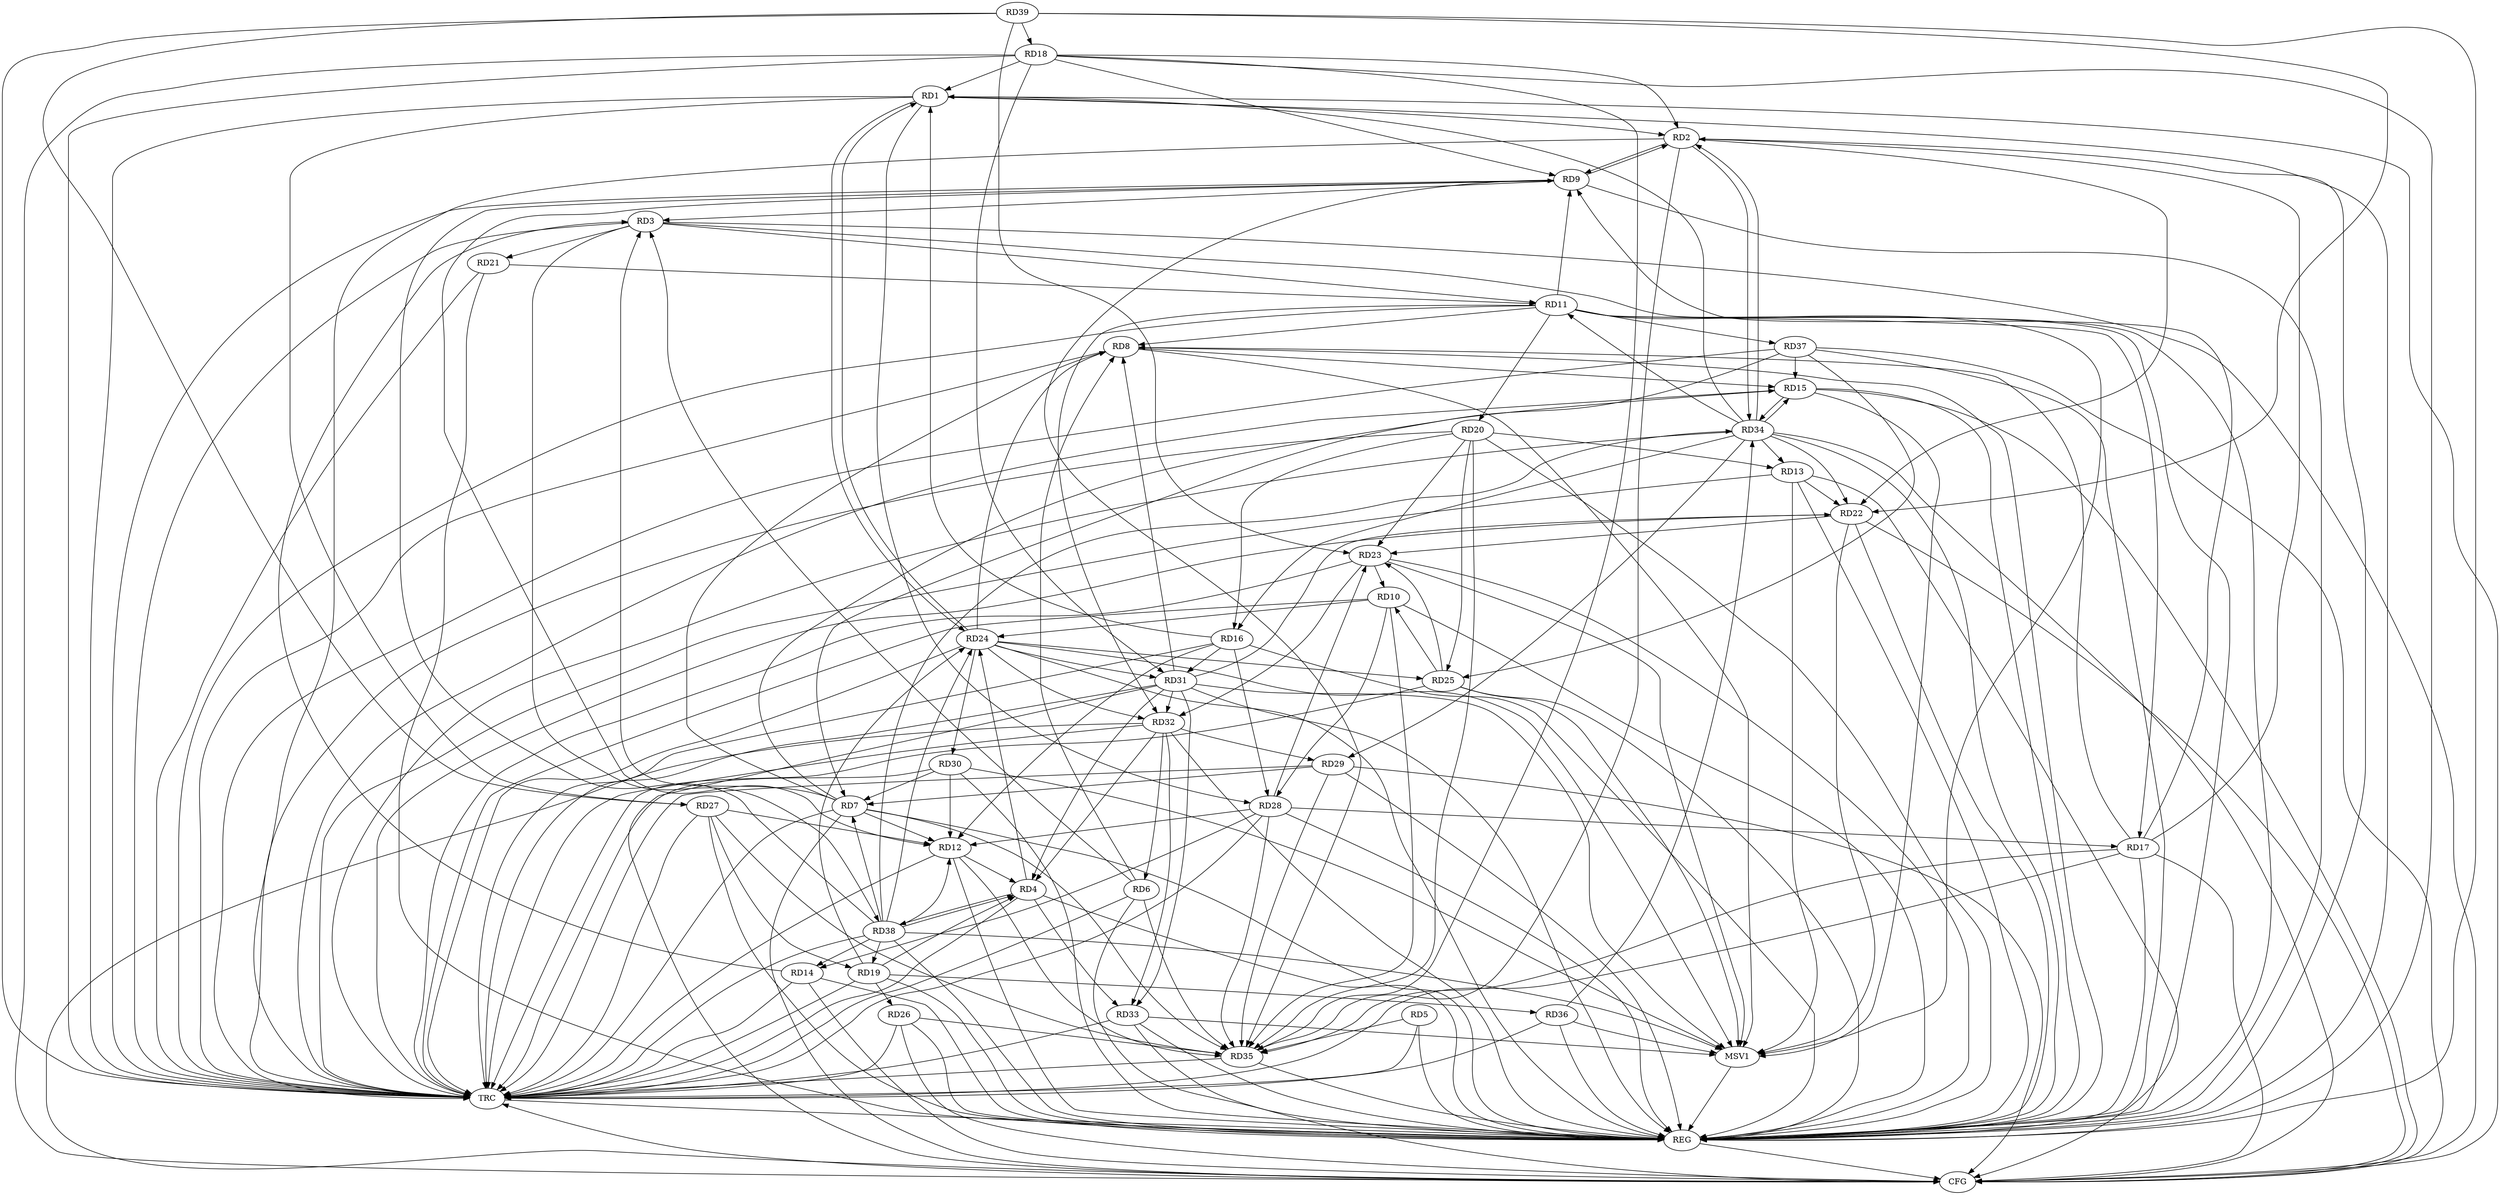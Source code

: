 strict digraph G {
  RD1 [ label="RD1" ];
  RD2 [ label="RD2" ];
  RD3 [ label="RD3" ];
  RD4 [ label="RD4" ];
  RD5 [ label="RD5" ];
  RD6 [ label="RD6" ];
  RD7 [ label="RD7" ];
  RD8 [ label="RD8" ];
  RD9 [ label="RD9" ];
  RD10 [ label="RD10" ];
  RD11 [ label="RD11" ];
  RD12 [ label="RD12" ];
  RD13 [ label="RD13" ];
  RD14 [ label="RD14" ];
  RD15 [ label="RD15" ];
  RD16 [ label="RD16" ];
  RD17 [ label="RD17" ];
  RD18 [ label="RD18" ];
  RD19 [ label="RD19" ];
  RD20 [ label="RD20" ];
  RD21 [ label="RD21" ];
  RD22 [ label="RD22" ];
  RD23 [ label="RD23" ];
  RD24 [ label="RD24" ];
  RD25 [ label="RD25" ];
  RD26 [ label="RD26" ];
  RD27 [ label="RD27" ];
  RD28 [ label="RD28" ];
  RD29 [ label="RD29" ];
  RD30 [ label="RD30" ];
  RD31 [ label="RD31" ];
  RD32 [ label="RD32" ];
  RD33 [ label="RD33" ];
  RD34 [ label="RD34" ];
  RD35 [ label="RD35" ];
  RD36 [ label="RD36" ];
  RD37 [ label="RD37" ];
  RD38 [ label="RD38" ];
  RD39 [ label="RD39" ];
  REG [ label="REG" ];
  CFG [ label="CFG" ];
  TRC [ label="TRC" ];
  MSV1 [ label="MSV1" ];
  RD1 -> RD2;
  RD16 -> RD1;
  RD18 -> RD1;
  RD1 -> RD24;
  RD24 -> RD1;
  RD1 -> RD27;
  RD1 -> RD28;
  RD34 -> RD1;
  RD2 -> RD9;
  RD9 -> RD2;
  RD17 -> RD2;
  RD18 -> RD2;
  RD2 -> RD22;
  RD2 -> RD34;
  RD34 -> RD2;
  RD6 -> RD3;
  RD7 -> RD3;
  RD9 -> RD3;
  RD3 -> RD11;
  RD14 -> RD3;
  RD3 -> RD21;
  RD3 -> RD38;
  RD12 -> RD4;
  RD19 -> RD4;
  RD4 -> RD24;
  RD31 -> RD4;
  RD32 -> RD4;
  RD4 -> RD33;
  RD4 -> RD38;
  RD38 -> RD4;
  RD6 -> RD8;
  RD32 -> RD6;
  RD7 -> RD8;
  RD7 -> RD12;
  RD7 -> RD15;
  RD29 -> RD7;
  RD30 -> RD7;
  RD37 -> RD7;
  RD38 -> RD7;
  RD11 -> RD8;
  RD8 -> RD15;
  RD17 -> RD8;
  RD24 -> RD8;
  RD31 -> RD8;
  RD11 -> RD9;
  RD9 -> RD12;
  RD17 -> RD9;
  RD18 -> RD9;
  RD38 -> RD9;
  RD23 -> RD10;
  RD10 -> RD24;
  RD25 -> RD10;
  RD10 -> RD28;
  RD11 -> RD17;
  RD11 -> RD20;
  RD21 -> RD11;
  RD11 -> RD32;
  RD34 -> RD11;
  RD11 -> RD37;
  RD16 -> RD12;
  RD27 -> RD12;
  RD28 -> RD12;
  RD30 -> RD12;
  RD38 -> RD12;
  RD20 -> RD13;
  RD13 -> RD22;
  RD34 -> RD13;
  RD28 -> RD14;
  RD38 -> RD14;
  RD15 -> RD34;
  RD34 -> RD15;
  RD37 -> RD15;
  RD20 -> RD16;
  RD16 -> RD28;
  RD16 -> RD31;
  RD34 -> RD16;
  RD28 -> RD17;
  RD18 -> RD31;
  RD39 -> RD18;
  RD19 -> RD24;
  RD19 -> RD26;
  RD27 -> RD19;
  RD19 -> RD36;
  RD38 -> RD19;
  RD20 -> RD23;
  RD20 -> RD25;
  RD22 -> RD23;
  RD31 -> RD22;
  RD34 -> RD22;
  RD39 -> RD22;
  RD25 -> RD23;
  RD28 -> RD23;
  RD23 -> RD32;
  RD39 -> RD23;
  RD24 -> RD25;
  RD24 -> RD30;
  RD24 -> RD31;
  RD24 -> RD32;
  RD38 -> RD24;
  RD37 -> RD25;
  RD39 -> RD27;
  RD32 -> RD29;
  RD34 -> RD29;
  RD31 -> RD32;
  RD31 -> RD33;
  RD32 -> RD33;
  RD36 -> RD34;
  RD38 -> RD34;
  RD1 -> REG;
  RD2 -> REG;
  RD3 -> REG;
  RD4 -> REG;
  RD5 -> REG;
  RD6 -> REG;
  RD7 -> REG;
  RD8 -> REG;
  RD9 -> REG;
  RD10 -> REG;
  RD11 -> REG;
  RD12 -> REG;
  RD13 -> REG;
  RD14 -> REG;
  RD15 -> REG;
  RD16 -> REG;
  RD17 -> REG;
  RD18 -> REG;
  RD19 -> REG;
  RD20 -> REG;
  RD21 -> REG;
  RD22 -> REG;
  RD23 -> REG;
  RD24 -> REG;
  RD25 -> REG;
  RD26 -> REG;
  RD27 -> REG;
  RD28 -> REG;
  RD29 -> REG;
  RD30 -> REG;
  RD31 -> REG;
  RD32 -> REG;
  RD33 -> REG;
  RD34 -> REG;
  RD35 -> REG;
  RD36 -> REG;
  RD37 -> REG;
  RD38 -> REG;
  RD39 -> REG;
  RD37 -> CFG;
  RD7 -> CFG;
  RD17 -> CFG;
  RD34 -> CFG;
  RD13 -> CFG;
  RD26 -> CFG;
  RD1 -> CFG;
  RD29 -> CFG;
  RD14 -> CFG;
  RD15 -> CFG;
  RD33 -> CFG;
  RD18 -> CFG;
  RD3 -> CFG;
  RD32 -> CFG;
  RD31 -> CFG;
  RD22 -> CFG;
  REG -> CFG;
  RD1 -> TRC;
  RD2 -> TRC;
  RD3 -> TRC;
  RD4 -> TRC;
  RD5 -> TRC;
  RD6 -> TRC;
  RD7 -> TRC;
  RD8 -> TRC;
  RD9 -> TRC;
  RD10 -> TRC;
  RD11 -> TRC;
  RD12 -> TRC;
  RD13 -> TRC;
  RD14 -> TRC;
  RD15 -> TRC;
  RD16 -> TRC;
  RD17 -> TRC;
  RD18 -> TRC;
  RD19 -> TRC;
  RD20 -> TRC;
  RD21 -> TRC;
  RD22 -> TRC;
  RD23 -> TRC;
  RD24 -> TRC;
  RD25 -> TRC;
  RD26 -> TRC;
  RD27 -> TRC;
  RD28 -> TRC;
  RD29 -> TRC;
  RD30 -> TRC;
  RD31 -> TRC;
  RD32 -> TRC;
  RD33 -> TRC;
  RD34 -> TRC;
  RD35 -> TRC;
  RD36 -> TRC;
  RD37 -> TRC;
  RD38 -> TRC;
  RD39 -> TRC;
  CFG -> TRC;
  TRC -> REG;
  RD9 -> RD35;
  RD12 -> RD35;
  RD6 -> RD35;
  RD18 -> RD35;
  RD5 -> RD35;
  RD2 -> RD35;
  RD29 -> RD35;
  RD17 -> RD35;
  RD27 -> RD35;
  RD7 -> RD35;
  RD26 -> RD35;
  RD10 -> RD35;
  RD20 -> RD35;
  RD28 -> RD35;
  RD11 -> MSV1;
  RD13 -> MSV1;
  RD23 -> MSV1;
  RD24 -> MSV1;
  RD25 -> MSV1;
  RD30 -> MSV1;
  RD31 -> MSV1;
  RD38 -> MSV1;
  RD8 -> MSV1;
  RD22 -> MSV1;
  RD15 -> MSV1;
  RD36 -> MSV1;
  RD33 -> MSV1;
  MSV1 -> REG;
}
